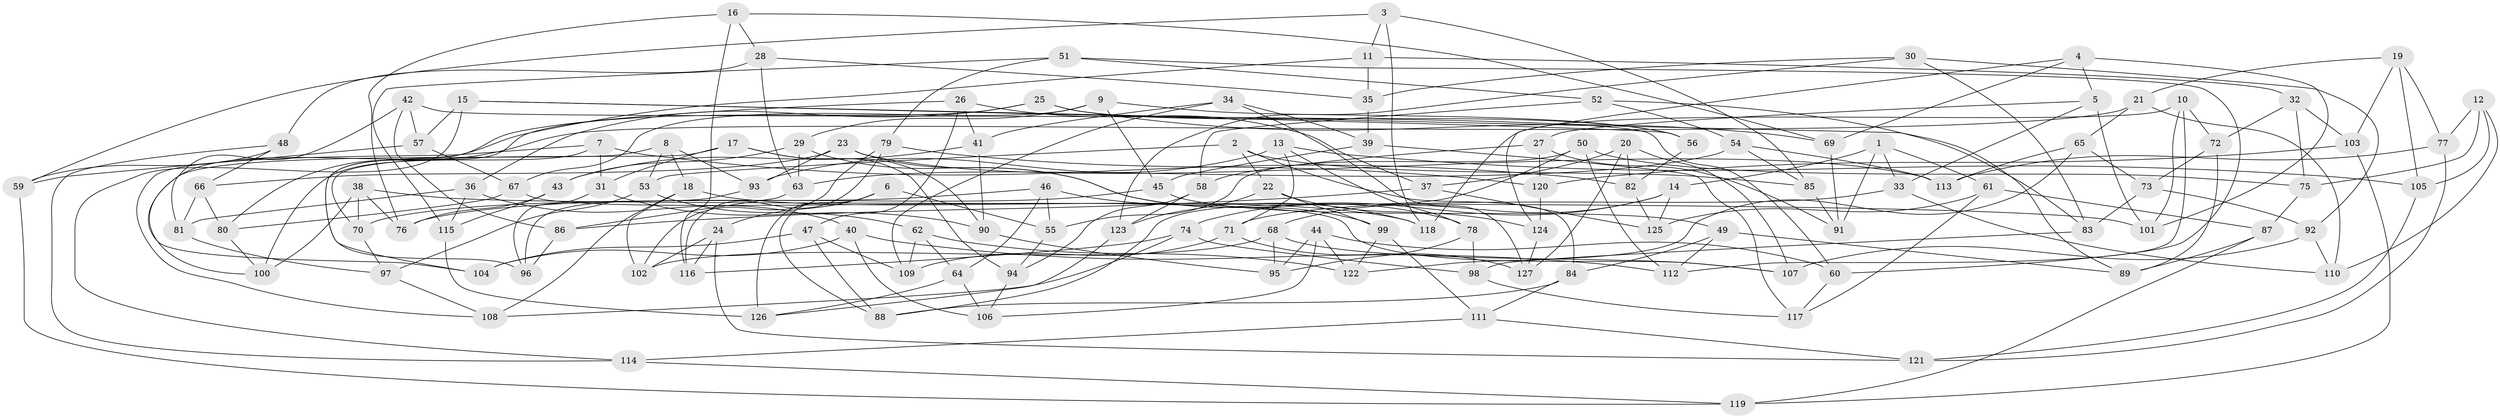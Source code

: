 // Generated by graph-tools (version 1.1) at 2025/57/03/09/25 04:57:26]
// undirected, 127 vertices, 254 edges
graph export_dot {
graph [start="1"]
  node [color=gray90,style=filled];
  1;
  2;
  3;
  4;
  5;
  6;
  7;
  8;
  9;
  10;
  11;
  12;
  13;
  14;
  15;
  16;
  17;
  18;
  19;
  20;
  21;
  22;
  23;
  24;
  25;
  26;
  27;
  28;
  29;
  30;
  31;
  32;
  33;
  34;
  35;
  36;
  37;
  38;
  39;
  40;
  41;
  42;
  43;
  44;
  45;
  46;
  47;
  48;
  49;
  50;
  51;
  52;
  53;
  54;
  55;
  56;
  57;
  58;
  59;
  60;
  61;
  62;
  63;
  64;
  65;
  66;
  67;
  68;
  69;
  70;
  71;
  72;
  73;
  74;
  75;
  76;
  77;
  78;
  79;
  80;
  81;
  82;
  83;
  84;
  85;
  86;
  87;
  88;
  89;
  90;
  91;
  92;
  93;
  94;
  95;
  96;
  97;
  98;
  99;
  100;
  101;
  102;
  103;
  104;
  105;
  106;
  107;
  108;
  109;
  110;
  111;
  112;
  113;
  114;
  115;
  116;
  117;
  118;
  119;
  120;
  121;
  122;
  123;
  124;
  125;
  126;
  127;
  1 -- 33;
  1 -- 61;
  1 -- 91;
  1 -- 14;
  2 -- 22;
  2 -- 53;
  2 -- 85;
  2 -- 84;
  3 -- 118;
  3 -- 11;
  3 -- 85;
  3 -- 59;
  4 -- 101;
  4 -- 69;
  4 -- 5;
  4 -- 124;
  5 -- 27;
  5 -- 101;
  5 -- 33;
  6 -- 24;
  6 -- 55;
  6 -- 126;
  6 -- 88;
  7 -- 82;
  7 -- 31;
  7 -- 108;
  7 -- 100;
  8 -- 18;
  8 -- 100;
  8 -- 53;
  8 -- 93;
  9 -- 45;
  9 -- 67;
  9 -- 29;
  9 -- 56;
  10 -- 118;
  10 -- 112;
  10 -- 101;
  10 -- 72;
  11 -- 32;
  11 -- 96;
  11 -- 35;
  12 -- 77;
  12 -- 105;
  12 -- 75;
  12 -- 110;
  13 -- 93;
  13 -- 71;
  13 -- 105;
  13 -- 78;
  14 -- 125;
  14 -- 74;
  14 -- 68;
  15 -- 57;
  15 -- 89;
  15 -- 114;
  15 -- 56;
  16 -- 116;
  16 -- 69;
  16 -- 76;
  16 -- 28;
  17 -- 90;
  17 -- 94;
  17 -- 31;
  17 -- 70;
  18 -- 108;
  18 -- 102;
  18 -- 118;
  19 -- 77;
  19 -- 105;
  19 -- 21;
  19 -- 103;
  20 -- 37;
  20 -- 107;
  20 -- 82;
  20 -- 127;
  21 -- 80;
  21 -- 110;
  21 -- 65;
  22 -- 99;
  22 -- 123;
  22 -- 124;
  23 -- 93;
  23 -- 99;
  23 -- 66;
  23 -- 113;
  24 -- 121;
  24 -- 102;
  24 -- 116;
  25 -- 56;
  25 -- 104;
  25 -- 69;
  25 -- 36;
  26 -- 41;
  26 -- 47;
  26 -- 37;
  26 -- 104;
  27 -- 91;
  27 -- 120;
  27 -- 58;
  28 -- 35;
  28 -- 63;
  28 -- 48;
  29 -- 78;
  29 -- 63;
  29 -- 43;
  30 -- 123;
  30 -- 83;
  30 -- 92;
  30 -- 35;
  31 -- 96;
  31 -- 90;
  32 -- 72;
  32 -- 75;
  32 -- 103;
  33 -- 110;
  33 -- 71;
  34 -- 127;
  34 -- 39;
  34 -- 109;
  34 -- 41;
  35 -- 39;
  36 -- 40;
  36 -- 81;
  36 -- 115;
  37 -- 125;
  37 -- 86;
  38 -- 100;
  38 -- 70;
  38 -- 101;
  38 -- 76;
  39 -- 45;
  39 -- 117;
  40 -- 112;
  40 -- 104;
  40 -- 106;
  41 -- 90;
  41 -- 43;
  42 -- 57;
  42 -- 86;
  42 -- 60;
  42 -- 81;
  43 -- 76;
  43 -- 115;
  44 -- 95;
  44 -- 122;
  44 -- 106;
  44 -- 60;
  45 -- 76;
  45 -- 49;
  46 -- 118;
  46 -- 55;
  46 -- 64;
  46 -- 70;
  47 -- 104;
  47 -- 109;
  47 -- 88;
  48 -- 114;
  48 -- 59;
  48 -- 66;
  49 -- 84;
  49 -- 89;
  49 -- 112;
  50 -- 112;
  50 -- 75;
  50 -- 88;
  50 -- 55;
  51 -- 60;
  51 -- 79;
  51 -- 115;
  51 -- 52;
  52 -- 58;
  52 -- 54;
  52 -- 83;
  53 -- 97;
  53 -- 62;
  54 -- 113;
  54 -- 63;
  54 -- 85;
  55 -- 94;
  56 -- 82;
  57 -- 67;
  57 -- 59;
  58 -- 94;
  58 -- 123;
  59 -- 119;
  60 -- 117;
  61 -- 87;
  61 -- 125;
  61 -- 117;
  62 -- 64;
  62 -- 122;
  62 -- 109;
  63 -- 86;
  64 -- 126;
  64 -- 106;
  65 -- 73;
  65 -- 122;
  65 -- 113;
  66 -- 80;
  66 -- 81;
  67 -- 80;
  67 -- 107;
  68 -- 102;
  68 -- 107;
  68 -- 95;
  69 -- 91;
  70 -- 97;
  71 -- 109;
  71 -- 127;
  72 -- 73;
  72 -- 89;
  73 -- 92;
  73 -- 83;
  74 -- 108;
  74 -- 116;
  74 -- 98;
  75 -- 87;
  77 -- 121;
  77 -- 113;
  78 -- 95;
  78 -- 98;
  79 -- 120;
  79 -- 102;
  79 -- 116;
  80 -- 100;
  81 -- 97;
  82 -- 125;
  83 -- 98;
  84 -- 88;
  84 -- 111;
  85 -- 91;
  86 -- 96;
  87 -- 89;
  87 -- 119;
  90 -- 95;
  92 -- 107;
  92 -- 110;
  93 -- 96;
  94 -- 106;
  97 -- 108;
  98 -- 117;
  99 -- 111;
  99 -- 122;
  103 -- 119;
  103 -- 120;
  105 -- 121;
  111 -- 121;
  111 -- 114;
  114 -- 119;
  115 -- 126;
  120 -- 124;
  123 -- 126;
  124 -- 127;
}

